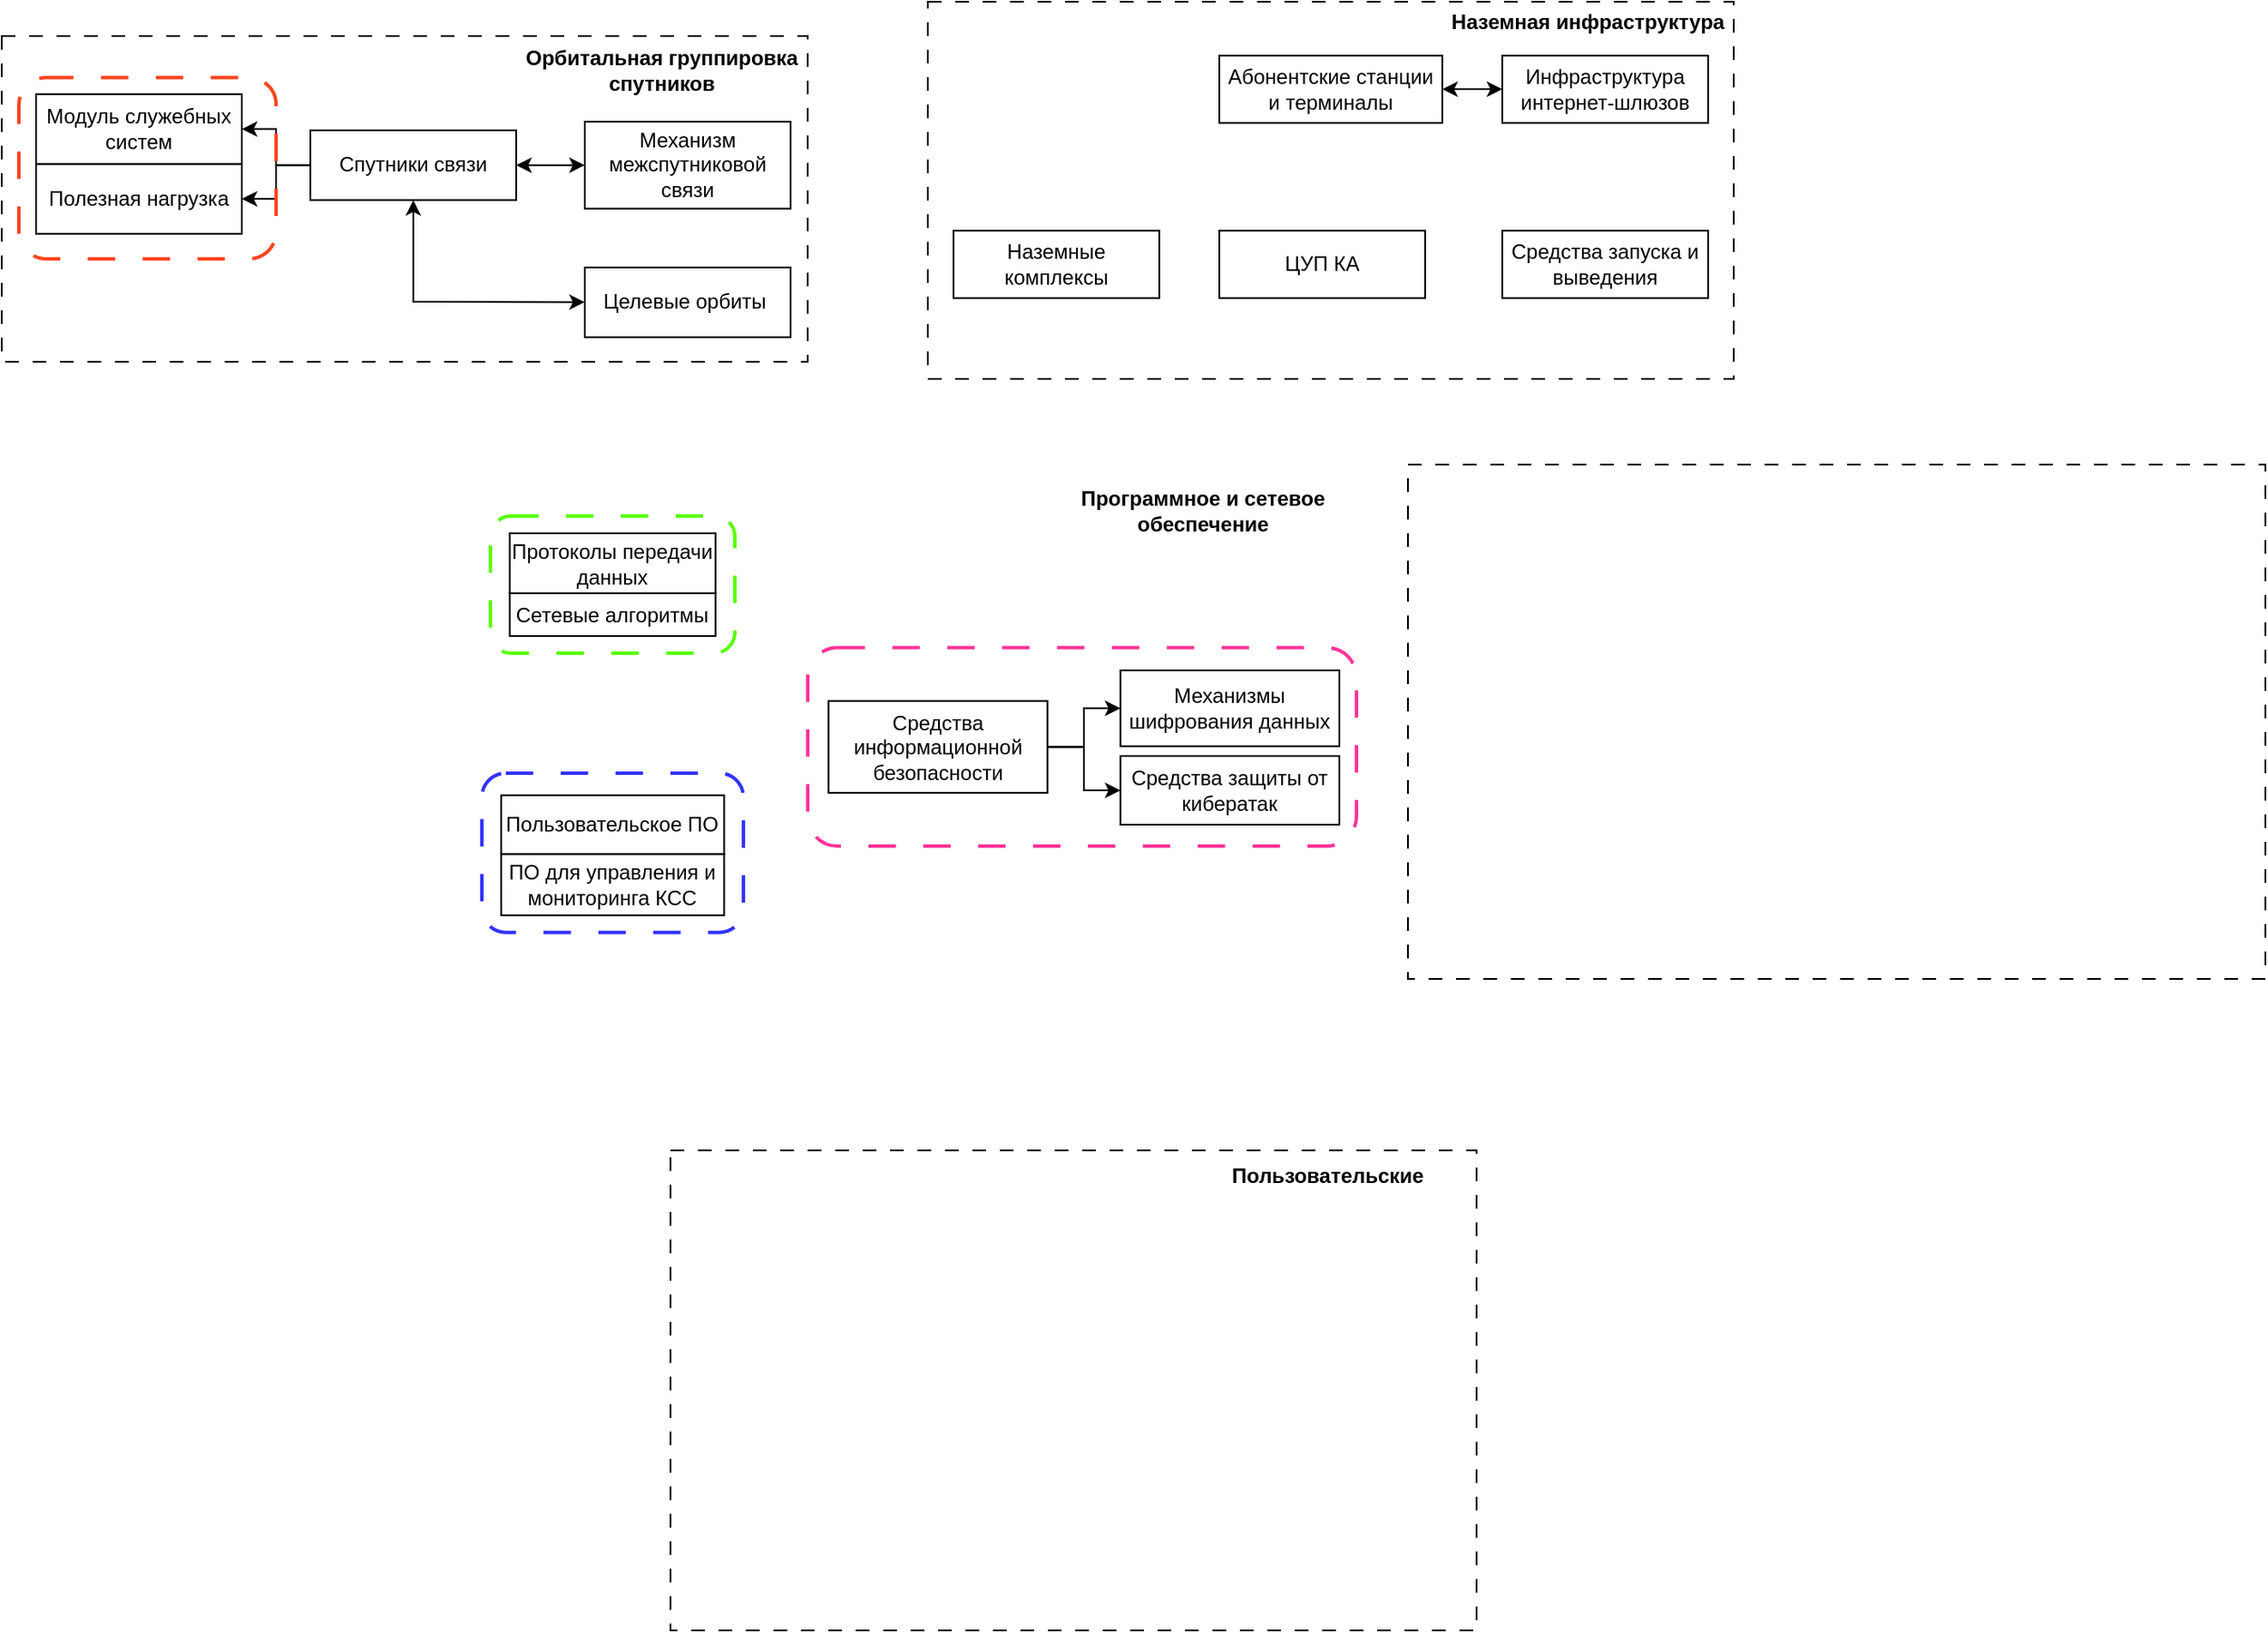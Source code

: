 <mxfile version="24.7.14">
  <diagram name="Страница — 1" id="jk7Gp_ShFf1EGiZC76RD">
    <mxGraphModel dx="3217" dy="1317" grid="1" gridSize="10" guides="1" tooltips="1" connect="1" arrows="1" fold="1" page="1" pageScale="1" pageWidth="827" pageHeight="1169" math="0" shadow="0">
      <root>
        <mxCell id="0" />
        <mxCell id="1" parent="0" />
        <mxCell id="Gya7H7WJJC5GkP-YN24k-58" value="" style="group" vertex="1" connectable="0" parent="1">
          <mxGeometry x="55" y="350" width="505.64" height="300" as="geometry" />
        </mxCell>
        <mxCell id="Gya7H7WJJC5GkP-YN24k-35" value="&lt;b&gt;Программное и сетевое обеспечение&lt;/b&gt;" style="rounded=0;whiteSpace=wrap;html=1;fillColor=none;strokeColor=none;" vertex="1" parent="Gya7H7WJJC5GkP-YN24k-58">
          <mxGeometry x="324.789" y="10.714" width="180.851" height="32.143" as="geometry" />
        </mxCell>
        <mxCell id="Gya7H7WJJC5GkP-YN24k-65" value="" style="group" vertex="1" connectable="0" parent="Gya7H7WJJC5GkP-YN24k-58">
          <mxGeometry x="185.002" y="106.78" width="320" height="115.72" as="geometry" />
        </mxCell>
        <mxCell id="Gya7H7WJJC5GkP-YN24k-41" value="Механизмы шифрования данных" style="whiteSpace=wrap;html=1;rounded=0;" vertex="1" parent="Gya7H7WJJC5GkP-YN24k-65">
          <mxGeometry x="182.34" y="13.22" width="127.66" height="44.28" as="geometry" />
        </mxCell>
        <mxCell id="Gya7H7WJJC5GkP-YN24k-62" style="edgeStyle=orthogonalEdgeStyle;rounded=0;orthogonalLoop=1;jettySize=auto;html=1;" edge="1" parent="Gya7H7WJJC5GkP-YN24k-65" source="Gya7H7WJJC5GkP-YN24k-38" target="Gya7H7WJJC5GkP-YN24k-41">
          <mxGeometry relative="1" as="geometry" />
        </mxCell>
        <mxCell id="Gya7H7WJJC5GkP-YN24k-44" value="Средства защиты от кибератак" style="whiteSpace=wrap;html=1;rounded=0;" vertex="1" parent="Gya7H7WJJC5GkP-YN24k-65">
          <mxGeometry x="182.34" y="63.22" width="127.66" height="40" as="geometry" />
        </mxCell>
        <mxCell id="Gya7H7WJJC5GkP-YN24k-64" value="" style="group" vertex="1" connectable="0" parent="Gya7H7WJJC5GkP-YN24k-65">
          <mxGeometry width="320" height="115.72" as="geometry" />
        </mxCell>
        <mxCell id="Gya7H7WJJC5GkP-YN24k-63" value="" style="rounded=1;whiteSpace=wrap;html=1;gradientColor=none;fillColor=none;strokeWidth=2;dashed=1;strokeColor=#FF3399;dashPattern=8 8;" vertex="1" parent="Gya7H7WJJC5GkP-YN24k-64">
          <mxGeometry width="320" height="115.72" as="geometry" />
        </mxCell>
        <mxCell id="Gya7H7WJJC5GkP-YN24k-38" value="Средства информационной безопасности" style="rounded=0;whiteSpace=wrap;html=1;" vertex="1" parent="Gya7H7WJJC5GkP-YN24k-64">
          <mxGeometry x="12.128" y="31.077" width="127.66" height="53.571" as="geometry" />
        </mxCell>
        <mxCell id="Gya7H7WJJC5GkP-YN24k-60" style="edgeStyle=orthogonalEdgeStyle;rounded=0;orthogonalLoop=1;jettySize=auto;html=1;entryX=1;entryY=0.5;entryDx=0;entryDy=0;startArrow=classic;startFill=1;endArrow=none;endFill=0;" edge="1" parent="Gya7H7WJJC5GkP-YN24k-65" source="Gya7H7WJJC5GkP-YN24k-44" target="Gya7H7WJJC5GkP-YN24k-38">
          <mxGeometry relative="1" as="geometry" />
        </mxCell>
        <mxCell id="Gya7H7WJJC5GkP-YN24k-21" value="" style="rounded=0;whiteSpace=wrap;html=1;fillColor=none;dashed=1;dashPattern=8 8;" vertex="1" parent="1">
          <mxGeometry x="160" y="750" width="470" height="280" as="geometry" />
        </mxCell>
        <mxCell id="Gya7H7WJJC5GkP-YN24k-22" value="&lt;b&gt;Пользовательские&amp;nbsp;&lt;/b&gt;" style="rounded=0;whiteSpace=wrap;html=1;fillColor=none;strokeColor=none;" vertex="1" parent="1">
          <mxGeometry x="460" y="750" width="170" height="30" as="geometry" />
        </mxCell>
        <mxCell id="Gya7H7WJJC5GkP-YN24k-31" value="" style="group" vertex="1" connectable="0" parent="1">
          <mxGeometry x="-230" y="100" width="470" height="190" as="geometry" />
        </mxCell>
        <mxCell id="Gya7H7WJJC5GkP-YN24k-2" value="Целевые орбиты&amp;nbsp;" style="rounded=0;whiteSpace=wrap;html=1;" vertex="1" parent="Gya7H7WJJC5GkP-YN24k-31">
          <mxGeometry x="340" y="135.001" width="120" height="40.714" as="geometry" />
        </mxCell>
        <mxCell id="Gya7H7WJJC5GkP-YN24k-3" value="Спутники связи" style="rounded=0;whiteSpace=wrap;html=1;" vertex="1" parent="Gya7H7WJJC5GkP-YN24k-31">
          <mxGeometry x="180" y="55.004" width="120" height="40.714" as="geometry" />
        </mxCell>
        <mxCell id="Gya7H7WJJC5GkP-YN24k-4" value="Полезная нагрузка" style="rounded=0;whiteSpace=wrap;html=1;" vertex="1" parent="Gya7H7WJJC5GkP-YN24k-31">
          <mxGeometry x="20" y="74.646" width="120" height="40.714" as="geometry" />
        </mxCell>
        <mxCell id="Gya7H7WJJC5GkP-YN24k-6" value="Модуль служебных систем" style="rounded=0;whiteSpace=wrap;html=1;" vertex="1" parent="Gya7H7WJJC5GkP-YN24k-31">
          <mxGeometry x="20" y="33.931" width="120" height="40.714" as="geometry" />
        </mxCell>
        <mxCell id="Gya7H7WJJC5GkP-YN24k-8" value="Механизм межспутниковой связи" style="rounded=0;whiteSpace=wrap;html=1;" vertex="1" parent="Gya7H7WJJC5GkP-YN24k-31">
          <mxGeometry x="340" y="50" width="120" height="50.72" as="geometry" />
        </mxCell>
        <mxCell id="Gya7H7WJJC5GkP-YN24k-10" value="&lt;b&gt;Орбитальная группировка спутников&lt;/b&gt;" style="rounded=0;whiteSpace=wrap;html=1;fillColor=none;strokeColor=none;" vertex="1" parent="Gya7H7WJJC5GkP-YN24k-31">
          <mxGeometry x="300" y="10" width="170" height="20.357" as="geometry" />
        </mxCell>
        <mxCell id="Gya7H7WJJC5GkP-YN24k-13" value="" style="endArrow=classic;startArrow=classic;html=1;rounded=0;entryX=0.5;entryY=1;entryDx=0;entryDy=0;" edge="1" parent="Gya7H7WJJC5GkP-YN24k-31" source="Gya7H7WJJC5GkP-YN24k-2" target="Gya7H7WJJC5GkP-YN24k-3">
          <mxGeometry width="50" height="50" relative="1" as="geometry">
            <mxPoint x="200" y="122.143" as="sourcePoint" />
            <mxPoint x="250" y="88.214" as="targetPoint" />
            <Array as="points">
              <mxPoint x="240" y="155" />
            </Array>
          </mxGeometry>
        </mxCell>
        <mxCell id="Gya7H7WJJC5GkP-YN24k-5" value="" style="edgeStyle=orthogonalEdgeStyle;rounded=0;orthogonalLoop=1;jettySize=auto;html=1;" edge="1" parent="Gya7H7WJJC5GkP-YN24k-31" source="Gya7H7WJJC5GkP-YN24k-3" target="Gya7H7WJJC5GkP-YN24k-4">
          <mxGeometry relative="1" as="geometry" />
        </mxCell>
        <mxCell id="Gya7H7WJJC5GkP-YN24k-7" value="" style="edgeStyle=orthogonalEdgeStyle;rounded=0;orthogonalLoop=1;jettySize=auto;html=1;entryX=1;entryY=0.5;entryDx=0;entryDy=0;" edge="1" parent="Gya7H7WJJC5GkP-YN24k-31" source="Gya7H7WJJC5GkP-YN24k-3" target="Gya7H7WJJC5GkP-YN24k-6">
          <mxGeometry relative="1" as="geometry" />
        </mxCell>
        <mxCell id="Gya7H7WJJC5GkP-YN24k-14" value="" style="endArrow=classic;startArrow=classic;html=1;rounded=0;entryX=0;entryY=0.5;entryDx=0;entryDy=0;exitX=1;exitY=0.5;exitDx=0;exitDy=0;" edge="1" parent="Gya7H7WJJC5GkP-YN24k-31" source="Gya7H7WJJC5GkP-YN24k-3" target="Gya7H7WJJC5GkP-YN24k-8">
          <mxGeometry width="50" height="50" relative="1" as="geometry">
            <mxPoint x="250" y="115.357" as="sourcePoint" />
            <mxPoint x="250" y="88.214" as="targetPoint" />
          </mxGeometry>
        </mxCell>
        <mxCell id="Gya7H7WJJC5GkP-YN24k-50" value="" style="group" vertex="1" connectable="0" parent="Gya7H7WJJC5GkP-YN24k-31">
          <mxGeometry width="470" height="190" as="geometry" />
        </mxCell>
        <mxCell id="Gya7H7WJJC5GkP-YN24k-1" value="" style="rounded=0;whiteSpace=wrap;html=1;fillColor=none;dashed=1;dashPattern=8 8;" vertex="1" parent="Gya7H7WJJC5GkP-YN24k-50">
          <mxGeometry width="470" height="190" as="geometry" />
        </mxCell>
        <mxCell id="Gya7H7WJJC5GkP-YN24k-49" value="" style="rounded=1;whiteSpace=wrap;html=1;fillColor=none;strokeColor=#FF441F;strokeWidth=2;dashed=1;dashPattern=8 8;" vertex="1" parent="Gya7H7WJJC5GkP-YN24k-50">
          <mxGeometry x="10" y="24.29" width="150" height="105.71" as="geometry" />
        </mxCell>
        <mxCell id="Gya7H7WJJC5GkP-YN24k-32" value="" style="group" vertex="1" connectable="0" parent="1">
          <mxGeometry x="310" y="80" width="470" height="220" as="geometry" />
        </mxCell>
        <mxCell id="Gya7H7WJJC5GkP-YN24k-15" value="" style="rounded=0;whiteSpace=wrap;html=1;fillColor=none;dashed=1;dashPattern=8 8;" vertex="1" parent="Gya7H7WJJC5GkP-YN24k-32">
          <mxGeometry width="470" height="220" as="geometry" />
        </mxCell>
        <mxCell id="Gya7H7WJJC5GkP-YN24k-16" value="&lt;b&gt;Наземная инфраструктура&lt;/b&gt;" style="rounded=0;whiteSpace=wrap;html=1;fillColor=none;strokeColor=none;" vertex="1" parent="Gya7H7WJJC5GkP-YN24k-32">
          <mxGeometry x="300" width="170" height="23.571" as="geometry" />
        </mxCell>
        <mxCell id="Gya7H7WJJC5GkP-YN24k-17" value="ЦУП КА" style="rounded=0;whiteSpace=wrap;html=1;" vertex="1" parent="Gya7H7WJJC5GkP-YN24k-32">
          <mxGeometry x="170" y="133.571" width="120" height="39.286" as="geometry" />
        </mxCell>
        <mxCell id="Gya7H7WJJC5GkP-YN24k-18" value="Наземные комплексы" style="rounded=0;whiteSpace=wrap;html=1;" vertex="1" parent="Gya7H7WJJC5GkP-YN24k-32">
          <mxGeometry x="15" y="133.571" width="120" height="39.286" as="geometry" />
        </mxCell>
        <mxCell id="Gya7H7WJJC5GkP-YN24k-19" value="Инфраструктура интернет-шлюзов" style="rounded=0;whiteSpace=wrap;html=1;" vertex="1" parent="Gya7H7WJJC5GkP-YN24k-32">
          <mxGeometry x="335" y="31.429" width="120" height="39.286" as="geometry" />
        </mxCell>
        <mxCell id="Gya7H7WJJC5GkP-YN24k-48" value="" style="edgeStyle=orthogonalEdgeStyle;rounded=0;orthogonalLoop=1;jettySize=auto;html=1;startArrow=classic;startFill=1;" edge="1" parent="Gya7H7WJJC5GkP-YN24k-32" source="Gya7H7WJJC5GkP-YN24k-23" target="Gya7H7WJJC5GkP-YN24k-19">
          <mxGeometry relative="1" as="geometry" />
        </mxCell>
        <mxCell id="Gya7H7WJJC5GkP-YN24k-23" value="Абонентские станции и терминалы" style="rounded=0;whiteSpace=wrap;html=1;" vertex="1" parent="Gya7H7WJJC5GkP-YN24k-32">
          <mxGeometry x="170" y="31.429" width="130" height="39.286" as="geometry" />
        </mxCell>
        <mxCell id="Gya7H7WJJC5GkP-YN24k-46" value="Средства запуска и выведения" style="rounded=0;whiteSpace=wrap;html=1;" vertex="1" parent="Gya7H7WJJC5GkP-YN24k-32">
          <mxGeometry x="335" y="133.571" width="120" height="39.286" as="geometry" />
        </mxCell>
        <mxCell id="Gya7H7WJJC5GkP-YN24k-55" value="" style="group" vertex="1" connectable="0" parent="1">
          <mxGeometry x="55" y="380" width="142.5" height="80" as="geometry" />
        </mxCell>
        <mxCell id="Gya7H7WJJC5GkP-YN24k-52" value="" style="rounded=1;whiteSpace=wrap;html=1;fillColor=none;strokeColor=#58FF05;strokeWidth=2;dashed=1;dashPattern=8 8;" vertex="1" parent="Gya7H7WJJC5GkP-YN24k-55">
          <mxGeometry width="142.5" height="80" as="geometry" />
        </mxCell>
        <mxCell id="Gya7H7WJJC5GkP-YN24k-36" value="Протоколы передачи данных" style="rounded=0;whiteSpace=wrap;html=1;" vertex="1" parent="Gya7H7WJJC5GkP-YN24k-55">
          <mxGeometry x="11.25" y="10" width="120" height="35" as="geometry" />
        </mxCell>
        <mxCell id="Gya7H7WJJC5GkP-YN24k-37" value="Сетевые алгоритмы" style="rounded=0;whiteSpace=wrap;html=1;" vertex="1" parent="Gya7H7WJJC5GkP-YN24k-55">
          <mxGeometry x="11.25" y="45" width="120" height="25" as="geometry" />
        </mxCell>
        <mxCell id="Gya7H7WJJC5GkP-YN24k-57" value="" style="group" vertex="1" connectable="0" parent="1">
          <mxGeometry x="50" y="530" width="152.5" height="92.86" as="geometry" />
        </mxCell>
        <mxCell id="Gya7H7WJJC5GkP-YN24k-54" value="" style="rounded=1;whiteSpace=wrap;html=1;dashed=1;strokeColor=#3333FF;fillColor=none;dashPattern=8 8;strokeWidth=2;" vertex="1" parent="Gya7H7WJJC5GkP-YN24k-57">
          <mxGeometry width="152.5" height="92.86" as="geometry" />
        </mxCell>
        <mxCell id="Gya7H7WJJC5GkP-YN24k-40" value="ПО для управления и мониторинга КСС" style="rounded=0;whiteSpace=wrap;html=1;" vertex="1" parent="Gya7H7WJJC5GkP-YN24k-57">
          <mxGeometry x="11.25" y="47.15" width="130" height="35.71" as="geometry" />
        </mxCell>
        <mxCell id="Gya7H7WJJC5GkP-YN24k-39" value="Пользовательское ПО" style="rounded=0;whiteSpace=wrap;html=1;" vertex="1" parent="Gya7H7WJJC5GkP-YN24k-57">
          <mxGeometry x="11.25" y="12.86" width="130" height="34.28" as="geometry" />
        </mxCell>
        <mxCell id="Gya7H7WJJC5GkP-YN24k-34" value="" style="rounded=0;whiteSpace=wrap;html=1;fillColor=none;dashed=1;dashPattern=8 8;" vertex="1" parent="1">
          <mxGeometry x="590" y="350" width="500" height="300" as="geometry" />
        </mxCell>
      </root>
    </mxGraphModel>
  </diagram>
</mxfile>
